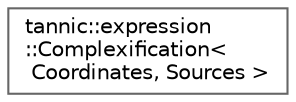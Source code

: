 digraph "Graphical Class Hierarchy"
{
 // LATEX_PDF_SIZE
  bgcolor="transparent";
  edge [fontname=Helvetica,fontsize=10,labelfontname=Helvetica,labelfontsize=10];
  node [fontname=Helvetica,fontsize=10,shape=box,height=0.2,width=0.4];
  rankdir="LR";
  Node0 [id="Node000000",label="tannic::expression\l::Complexification\<\l Coordinates, Sources \>",height=0.2,width=0.4,color="grey40", fillcolor="white", style="filled",URL="$d3/d42/classtannic_1_1expression_1_1Complexification.html",tooltip=" "];
}
